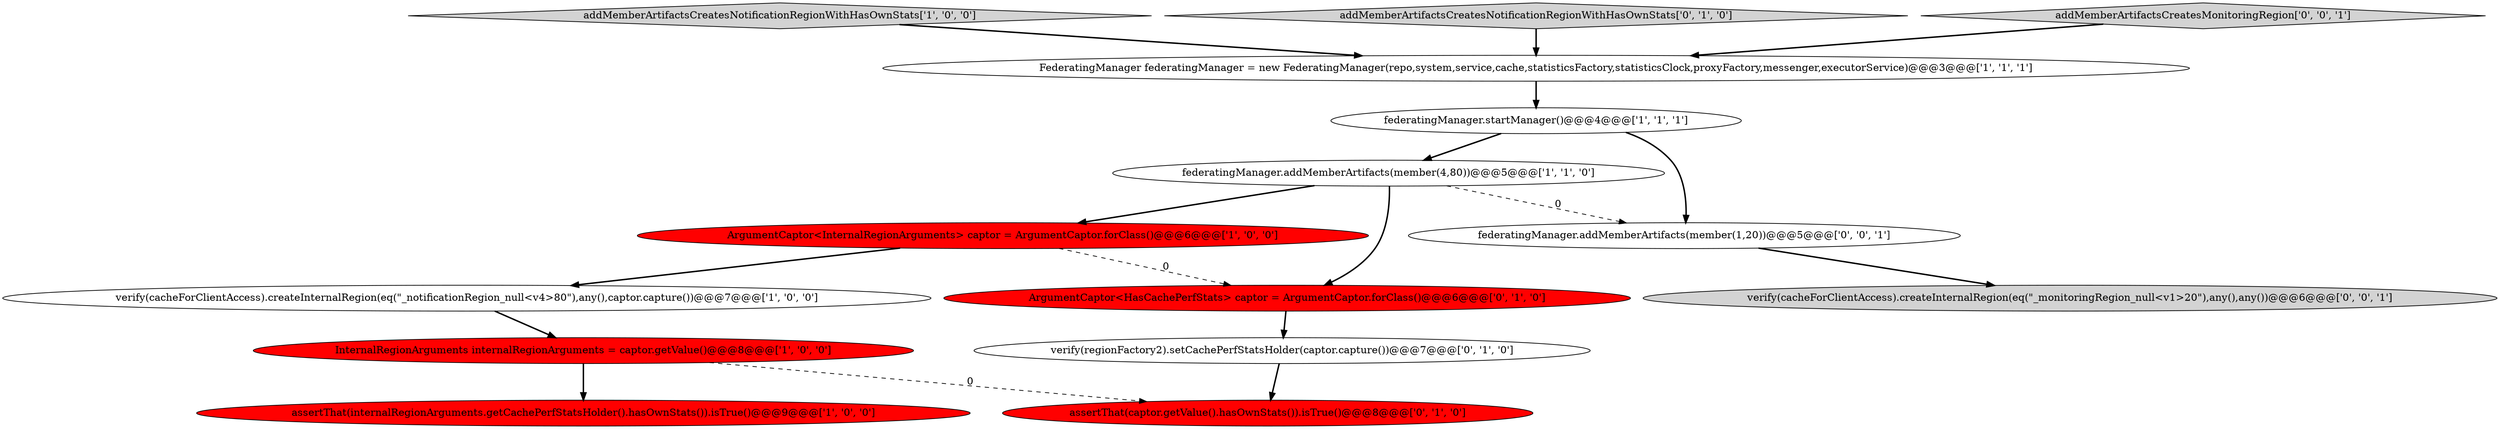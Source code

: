 digraph {
6 [style = filled, label = "InternalRegionArguments internalRegionArguments = captor.getValue()@@@8@@@['1', '0', '0']", fillcolor = red, shape = ellipse image = "AAA1AAABBB1BBB"];
1 [style = filled, label = "FederatingManager federatingManager = new FederatingManager(repo,system,service,cache,statisticsFactory,statisticsClock,proxyFactory,messenger,executorService)@@@3@@@['1', '1', '1']", fillcolor = white, shape = ellipse image = "AAA0AAABBB1BBB"];
0 [style = filled, label = "assertThat(internalRegionArguments.getCachePerfStatsHolder().hasOwnStats()).isTrue()@@@9@@@['1', '0', '0']", fillcolor = red, shape = ellipse image = "AAA1AAABBB1BBB"];
3 [style = filled, label = "ArgumentCaptor<InternalRegionArguments> captor = ArgumentCaptor.forClass()@@@6@@@['1', '0', '0']", fillcolor = red, shape = ellipse image = "AAA1AAABBB1BBB"];
7 [style = filled, label = "addMemberArtifactsCreatesNotificationRegionWithHasOwnStats['1', '0', '0']", fillcolor = lightgray, shape = diamond image = "AAA0AAABBB1BBB"];
2 [style = filled, label = "federatingManager.addMemberArtifacts(member(4,80))@@@5@@@['1', '1', '0']", fillcolor = white, shape = ellipse image = "AAA0AAABBB1BBB"];
8 [style = filled, label = "verify(regionFactory2).setCachePerfStatsHolder(captor.capture())@@@7@@@['0', '1', '0']", fillcolor = white, shape = ellipse image = "AAA0AAABBB2BBB"];
11 [style = filled, label = "addMemberArtifactsCreatesNotificationRegionWithHasOwnStats['0', '1', '0']", fillcolor = lightgray, shape = diamond image = "AAA0AAABBB2BBB"];
13 [style = filled, label = "addMemberArtifactsCreatesMonitoringRegion['0', '0', '1']", fillcolor = lightgray, shape = diamond image = "AAA0AAABBB3BBB"];
4 [style = filled, label = "federatingManager.startManager()@@@4@@@['1', '1', '1']", fillcolor = white, shape = ellipse image = "AAA0AAABBB1BBB"];
10 [style = filled, label = "assertThat(captor.getValue().hasOwnStats()).isTrue()@@@8@@@['0', '1', '0']", fillcolor = red, shape = ellipse image = "AAA1AAABBB2BBB"];
5 [style = filled, label = "verify(cacheForClientAccess).createInternalRegion(eq(\"_notificationRegion_null<v4>80\"),any(),captor.capture())@@@7@@@['1', '0', '0']", fillcolor = white, shape = ellipse image = "AAA0AAABBB1BBB"];
9 [style = filled, label = "ArgumentCaptor<HasCachePerfStats> captor = ArgumentCaptor.forClass()@@@6@@@['0', '1', '0']", fillcolor = red, shape = ellipse image = "AAA1AAABBB2BBB"];
12 [style = filled, label = "verify(cacheForClientAccess).createInternalRegion(eq(\"_monitoringRegion_null<v1>20\"),any(),any())@@@6@@@['0', '0', '1']", fillcolor = lightgray, shape = ellipse image = "AAA0AAABBB3BBB"];
14 [style = filled, label = "federatingManager.addMemberArtifacts(member(1,20))@@@5@@@['0', '0', '1']", fillcolor = white, shape = ellipse image = "AAA0AAABBB3BBB"];
8->10 [style = bold, label=""];
13->1 [style = bold, label=""];
1->4 [style = bold, label=""];
3->5 [style = bold, label=""];
4->14 [style = bold, label=""];
6->0 [style = bold, label=""];
7->1 [style = bold, label=""];
4->2 [style = bold, label=""];
2->9 [style = bold, label=""];
5->6 [style = bold, label=""];
2->14 [style = dashed, label="0"];
3->9 [style = dashed, label="0"];
9->8 [style = bold, label=""];
11->1 [style = bold, label=""];
14->12 [style = bold, label=""];
2->3 [style = bold, label=""];
6->10 [style = dashed, label="0"];
}
